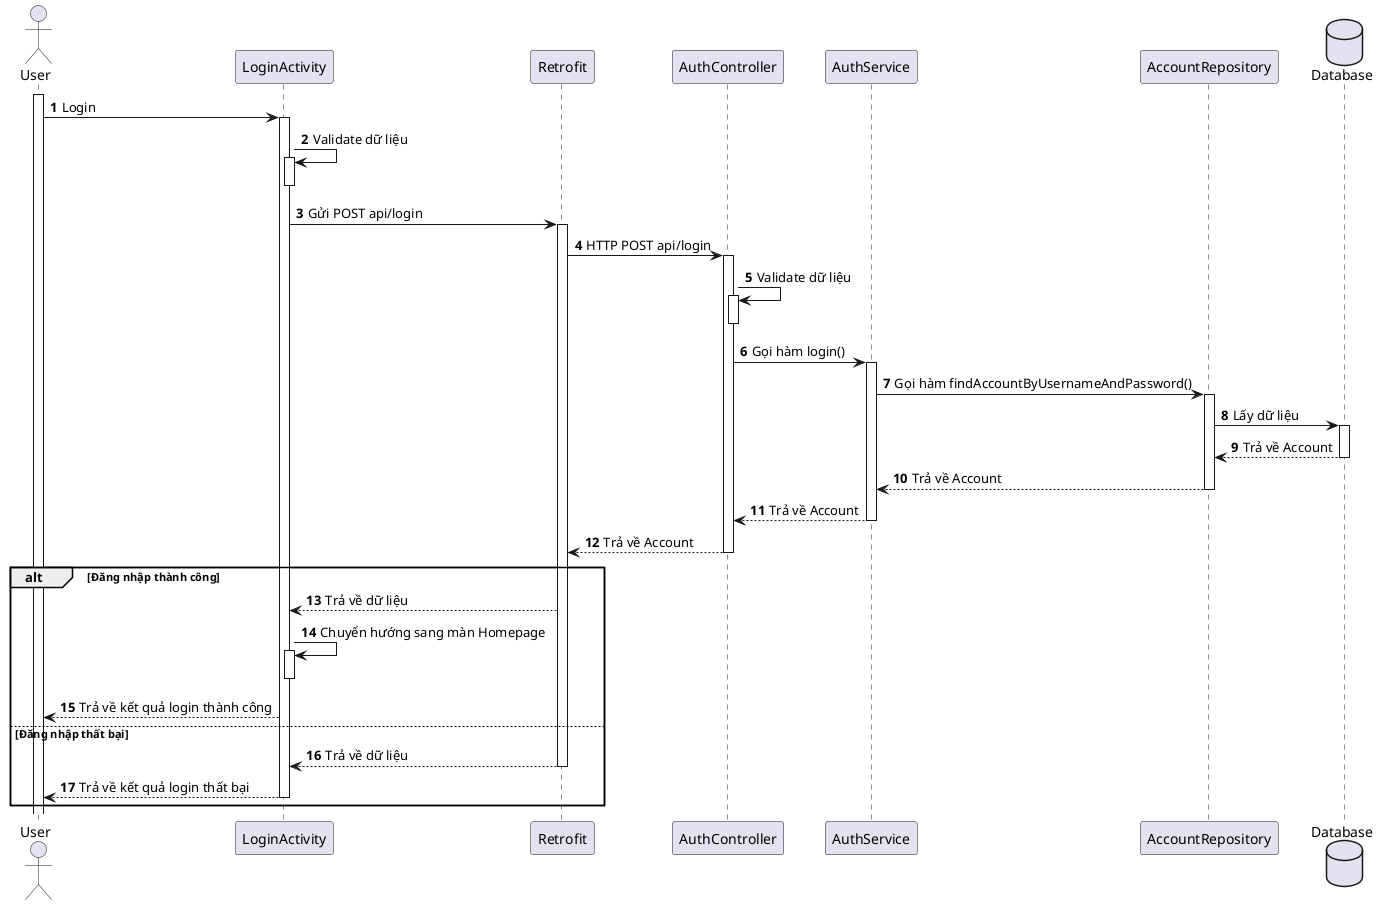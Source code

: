 @startuml
'https://plantuml.com/sequence-diagram

'use case: đăng nhập

actor User

participant LoginActivity as Login
participant Retrofit
participant AuthController
participant AuthService
participant AccountRepository

database Database

activate User

autonumber
User -> Login: Login
activate Login
Login -> Login: Validate dữ liệu
activate Login
deactivate Login

Login -> Retrofit: Gửi POST api/login
activate Retrofit
Retrofit -> AuthController++: HTTP POST api/login

AuthController -> AuthController: Validate dữ liệu
activate AuthController
deactivate AuthController
AuthController -> AuthService++: Gọi hàm login()
AuthService -> AccountRepository++: Gọi hàm findAccountByUsernameAndPassword()
AccountRepository -> Database++: Lấy dữ liệu

Database --> AccountRepository--: Trả về Account
AccountRepository --> AuthService--: Trả về Account
AuthService --> AuthController--: Trả về Account
AuthController --> Retrofit--: Trả về Account


alt Đăng nhập thành công
    Retrofit --> Login: Trả về dữ liệu
    Login -> Login: Chuyển hướng sang màn Homepage
    activate Login
    deactivate Login
    Login --> User: Trả về kết quả login thành công

else Đăng nhập thất bại
    Retrofit --> Login: Trả về dữ liệu
    deactivate Retrofit
    Login --> User: Trả về kết quả login thất bại
    deactivate Login
    end
@enduml
